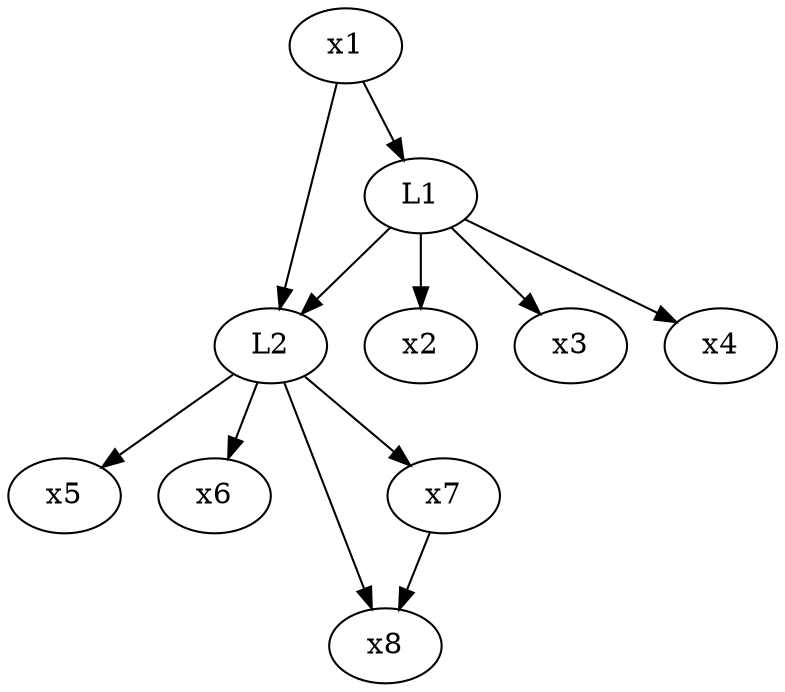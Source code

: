 digraph G {
	graph [bb="0,0,369,324"];
	node [label="\N"];
	"['x2']"	[height=0.5,
		label=x2,
		pos="198,162",
		width=0.75];
	"['x3']"	[height=0.5,
		label=x3,
		pos="270,162",
		width=0.75];
	"['x4']"	[height=0.5,
		label=x4,
		pos="342,162",
		width=0.75];
	"['x5']"	[height=0.5,
		label=x5,
		pos="27,90",
		width=0.75];
	"['x6']"	[height=0.5,
		label=x6,
		pos="99,90",
		width=0.75];
	"['x8']"	[height=0.5,
		label=x8,
		pos="181,18",
		width=0.75];
	"['x7']"	[height=0.5,
		label=x7,
		pos="209,90",
		width=0.75];
	"['x7']" -> "['x8']"	[pos="e,187.59,35.47 202.36,72.411 199.09,64.216 195.06,54.14 191.38,44.955"];
	"['L2']"	[height=0.5,
		label=L2,
		pos="126,162",
		width=0.75];
	"['L2']" -> "['x5']"	[pos="e,45.043,103.76 107.84,148.16 92.631,137.41 70.711,121.91 53.533,109.76"];
	"['L2']" -> "['x6']"	[pos="e,105.54,107.96 119.6,144.41 116.49,136.34 112.67,126.43 109.17,117.35"];
	"['L2']" -> "['x8']"	[pos="e,174.45,35.902 132.42,144.43 141.85,120.09 159.54,74.404 170.77,45.402"];
	"['L2']" -> "['x7']"	[pos="e,192.92,104.56 142.4,147.17 154.64,136.85 171.55,122.58 185.27,111.01"];
	"['L1']"	[height=0.5,
		label=L1,
		pos="198,234",
		width=0.75];
	"['L1']" -> "['x2']"	[pos="e,198,180.1 198,215.7 198,207.98 198,198.71 198,190.11"];
	"['L1']" -> "['x3']"	[pos="e,255.2,177.38 212.57,218.83 222.75,208.94 236.52,195.55 248.03,184.36"];
	"['L1']" -> "['x4']"	[pos="e,320.67,173.37 219.25,222.67 243.6,210.83 283.72,191.33 311.43,177.86"];
	"['L1']" -> "['L2']"	[pos="e,140.8,177.38 183.43,218.83 173.25,208.94 159.48,195.55 147.97,184.36"];
	"['x1']"	[height=0.5,
		label=x1,
		pos="162,306",
		width=0.75];
	"['x1']" -> "['L2']"	[pos="e,130.27,179.82 157.73,288.15 151.56,263.81 140.09,218.57 132.76,189.67"];
	"['x1']" -> "['L1']"	[pos="e,189.7,251.15 170.35,288.76 174.71,280.28 180.15,269.71 185.04,260.2"];
}
